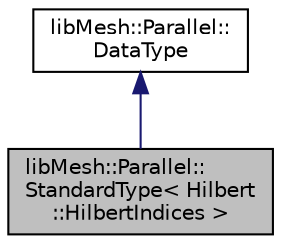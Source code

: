 digraph "libMesh::Parallel::StandardType&lt; Hilbert::HilbertIndices &gt;"
{
  edge [fontname="Helvetica",fontsize="10",labelfontname="Helvetica",labelfontsize="10"];
  node [fontname="Helvetica",fontsize="10",shape=record];
  Node0 [label="libMesh::Parallel::\lStandardType\< Hilbert\l::HilbertIndices \>",height=0.2,width=0.4,color="black", fillcolor="grey75", style="filled", fontcolor="black"];
  Node1 -> Node0 [dir="back",color="midnightblue",fontsize="10",style="solid",fontname="Helvetica"];
  Node1 [label="libMesh::Parallel::\lDataType",height=0.2,width=0.4,color="black", fillcolor="white", style="filled",URL="$classlibMesh_1_1Parallel_1_1DataType.html"];
}
